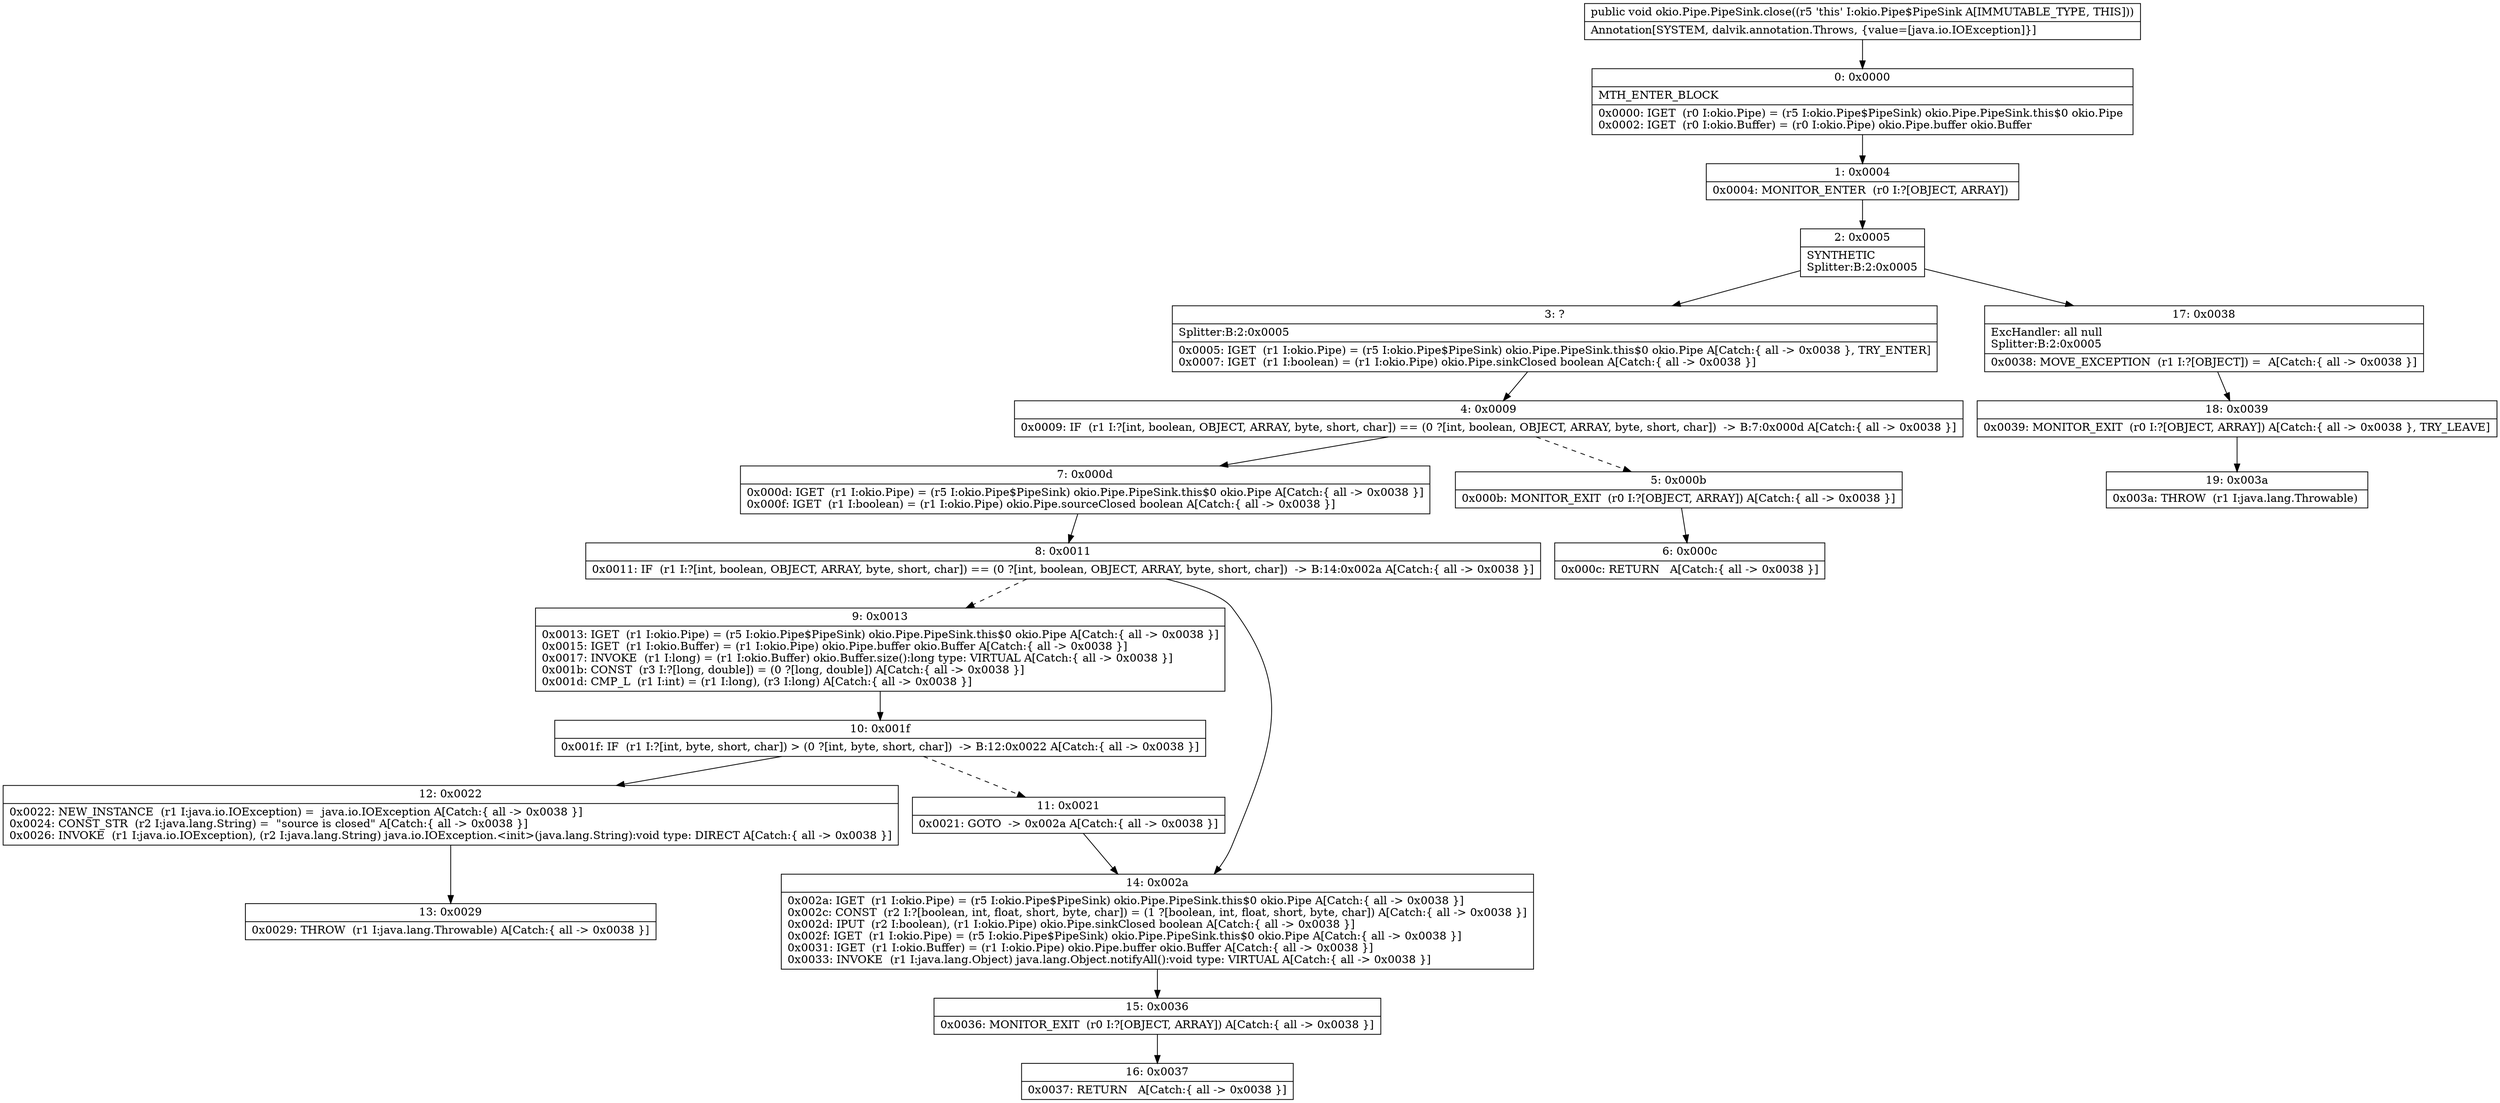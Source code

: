 digraph "CFG forokio.Pipe.PipeSink.close()V" {
Node_0 [shape=record,label="{0\:\ 0x0000|MTH_ENTER_BLOCK\l|0x0000: IGET  (r0 I:okio.Pipe) = (r5 I:okio.Pipe$PipeSink) okio.Pipe.PipeSink.this$0 okio.Pipe \l0x0002: IGET  (r0 I:okio.Buffer) = (r0 I:okio.Pipe) okio.Pipe.buffer okio.Buffer \l}"];
Node_1 [shape=record,label="{1\:\ 0x0004|0x0004: MONITOR_ENTER  (r0 I:?[OBJECT, ARRAY]) \l}"];
Node_2 [shape=record,label="{2\:\ 0x0005|SYNTHETIC\lSplitter:B:2:0x0005\l}"];
Node_3 [shape=record,label="{3\:\ ?|Splitter:B:2:0x0005\l|0x0005: IGET  (r1 I:okio.Pipe) = (r5 I:okio.Pipe$PipeSink) okio.Pipe.PipeSink.this$0 okio.Pipe A[Catch:\{ all \-\> 0x0038 \}, TRY_ENTER]\l0x0007: IGET  (r1 I:boolean) = (r1 I:okio.Pipe) okio.Pipe.sinkClosed boolean A[Catch:\{ all \-\> 0x0038 \}]\l}"];
Node_4 [shape=record,label="{4\:\ 0x0009|0x0009: IF  (r1 I:?[int, boolean, OBJECT, ARRAY, byte, short, char]) == (0 ?[int, boolean, OBJECT, ARRAY, byte, short, char])  \-\> B:7:0x000d A[Catch:\{ all \-\> 0x0038 \}]\l}"];
Node_5 [shape=record,label="{5\:\ 0x000b|0x000b: MONITOR_EXIT  (r0 I:?[OBJECT, ARRAY]) A[Catch:\{ all \-\> 0x0038 \}]\l}"];
Node_6 [shape=record,label="{6\:\ 0x000c|0x000c: RETURN   A[Catch:\{ all \-\> 0x0038 \}]\l}"];
Node_7 [shape=record,label="{7\:\ 0x000d|0x000d: IGET  (r1 I:okio.Pipe) = (r5 I:okio.Pipe$PipeSink) okio.Pipe.PipeSink.this$0 okio.Pipe A[Catch:\{ all \-\> 0x0038 \}]\l0x000f: IGET  (r1 I:boolean) = (r1 I:okio.Pipe) okio.Pipe.sourceClosed boolean A[Catch:\{ all \-\> 0x0038 \}]\l}"];
Node_8 [shape=record,label="{8\:\ 0x0011|0x0011: IF  (r1 I:?[int, boolean, OBJECT, ARRAY, byte, short, char]) == (0 ?[int, boolean, OBJECT, ARRAY, byte, short, char])  \-\> B:14:0x002a A[Catch:\{ all \-\> 0x0038 \}]\l}"];
Node_9 [shape=record,label="{9\:\ 0x0013|0x0013: IGET  (r1 I:okio.Pipe) = (r5 I:okio.Pipe$PipeSink) okio.Pipe.PipeSink.this$0 okio.Pipe A[Catch:\{ all \-\> 0x0038 \}]\l0x0015: IGET  (r1 I:okio.Buffer) = (r1 I:okio.Pipe) okio.Pipe.buffer okio.Buffer A[Catch:\{ all \-\> 0x0038 \}]\l0x0017: INVOKE  (r1 I:long) = (r1 I:okio.Buffer) okio.Buffer.size():long type: VIRTUAL A[Catch:\{ all \-\> 0x0038 \}]\l0x001b: CONST  (r3 I:?[long, double]) = (0 ?[long, double]) A[Catch:\{ all \-\> 0x0038 \}]\l0x001d: CMP_L  (r1 I:int) = (r1 I:long), (r3 I:long) A[Catch:\{ all \-\> 0x0038 \}]\l}"];
Node_10 [shape=record,label="{10\:\ 0x001f|0x001f: IF  (r1 I:?[int, byte, short, char]) \> (0 ?[int, byte, short, char])  \-\> B:12:0x0022 A[Catch:\{ all \-\> 0x0038 \}]\l}"];
Node_11 [shape=record,label="{11\:\ 0x0021|0x0021: GOTO  \-\> 0x002a A[Catch:\{ all \-\> 0x0038 \}]\l}"];
Node_12 [shape=record,label="{12\:\ 0x0022|0x0022: NEW_INSTANCE  (r1 I:java.io.IOException) =  java.io.IOException A[Catch:\{ all \-\> 0x0038 \}]\l0x0024: CONST_STR  (r2 I:java.lang.String) =  \"source is closed\" A[Catch:\{ all \-\> 0x0038 \}]\l0x0026: INVOKE  (r1 I:java.io.IOException), (r2 I:java.lang.String) java.io.IOException.\<init\>(java.lang.String):void type: DIRECT A[Catch:\{ all \-\> 0x0038 \}]\l}"];
Node_13 [shape=record,label="{13\:\ 0x0029|0x0029: THROW  (r1 I:java.lang.Throwable) A[Catch:\{ all \-\> 0x0038 \}]\l}"];
Node_14 [shape=record,label="{14\:\ 0x002a|0x002a: IGET  (r1 I:okio.Pipe) = (r5 I:okio.Pipe$PipeSink) okio.Pipe.PipeSink.this$0 okio.Pipe A[Catch:\{ all \-\> 0x0038 \}]\l0x002c: CONST  (r2 I:?[boolean, int, float, short, byte, char]) = (1 ?[boolean, int, float, short, byte, char]) A[Catch:\{ all \-\> 0x0038 \}]\l0x002d: IPUT  (r2 I:boolean), (r1 I:okio.Pipe) okio.Pipe.sinkClosed boolean A[Catch:\{ all \-\> 0x0038 \}]\l0x002f: IGET  (r1 I:okio.Pipe) = (r5 I:okio.Pipe$PipeSink) okio.Pipe.PipeSink.this$0 okio.Pipe A[Catch:\{ all \-\> 0x0038 \}]\l0x0031: IGET  (r1 I:okio.Buffer) = (r1 I:okio.Pipe) okio.Pipe.buffer okio.Buffer A[Catch:\{ all \-\> 0x0038 \}]\l0x0033: INVOKE  (r1 I:java.lang.Object) java.lang.Object.notifyAll():void type: VIRTUAL A[Catch:\{ all \-\> 0x0038 \}]\l}"];
Node_15 [shape=record,label="{15\:\ 0x0036|0x0036: MONITOR_EXIT  (r0 I:?[OBJECT, ARRAY]) A[Catch:\{ all \-\> 0x0038 \}]\l}"];
Node_16 [shape=record,label="{16\:\ 0x0037|0x0037: RETURN   A[Catch:\{ all \-\> 0x0038 \}]\l}"];
Node_17 [shape=record,label="{17\:\ 0x0038|ExcHandler: all null\lSplitter:B:2:0x0005\l|0x0038: MOVE_EXCEPTION  (r1 I:?[OBJECT]) =  A[Catch:\{ all \-\> 0x0038 \}]\l}"];
Node_18 [shape=record,label="{18\:\ 0x0039|0x0039: MONITOR_EXIT  (r0 I:?[OBJECT, ARRAY]) A[Catch:\{ all \-\> 0x0038 \}, TRY_LEAVE]\l}"];
Node_19 [shape=record,label="{19\:\ 0x003a|0x003a: THROW  (r1 I:java.lang.Throwable) \l}"];
MethodNode[shape=record,label="{public void okio.Pipe.PipeSink.close((r5 'this' I:okio.Pipe$PipeSink A[IMMUTABLE_TYPE, THIS]))  | Annotation[SYSTEM, dalvik.annotation.Throws, \{value=[java.io.IOException]\}]\l}"];
MethodNode -> Node_0;
Node_0 -> Node_1;
Node_1 -> Node_2;
Node_2 -> Node_3;
Node_2 -> Node_17;
Node_3 -> Node_4;
Node_4 -> Node_5[style=dashed];
Node_4 -> Node_7;
Node_5 -> Node_6;
Node_7 -> Node_8;
Node_8 -> Node_9[style=dashed];
Node_8 -> Node_14;
Node_9 -> Node_10;
Node_10 -> Node_11[style=dashed];
Node_10 -> Node_12;
Node_11 -> Node_14;
Node_12 -> Node_13;
Node_14 -> Node_15;
Node_15 -> Node_16;
Node_17 -> Node_18;
Node_18 -> Node_19;
}

